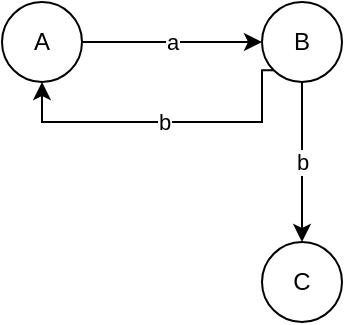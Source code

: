 <mxfile version="24.7.16">
  <diagram name="Sivu-1" id="ggbjfOj95FqudFDkk8cE">
    <mxGraphModel dx="581" dy="326" grid="1" gridSize="10" guides="1" tooltips="1" connect="1" arrows="1" fold="1" page="1" pageScale="1" pageWidth="827" pageHeight="1169" math="0" shadow="0">
      <root>
        <mxCell id="0" />
        <mxCell id="1" parent="0" />
        <mxCell id="AOhq4kajDDy-bIf-BOWg-4" value="a" style="edgeStyle=orthogonalEdgeStyle;rounded=0;orthogonalLoop=1;jettySize=auto;html=1;entryX=0;entryY=0.5;entryDx=0;entryDy=0;" edge="1" parent="1" source="AOhq4kajDDy-bIf-BOWg-1" target="AOhq4kajDDy-bIf-BOWg-2">
          <mxGeometry relative="1" as="geometry" />
        </mxCell>
        <mxCell id="AOhq4kajDDy-bIf-BOWg-1" value="A" style="ellipse;whiteSpace=wrap;html=1;" vertex="1" parent="1">
          <mxGeometry x="110" y="140" width="40" height="40" as="geometry" />
        </mxCell>
        <mxCell id="AOhq4kajDDy-bIf-BOWg-5" value="b" style="edgeStyle=orthogonalEdgeStyle;rounded=0;orthogonalLoop=1;jettySize=auto;html=1;entryX=0.5;entryY=0;entryDx=0;entryDy=0;" edge="1" parent="1" source="AOhq4kajDDy-bIf-BOWg-2" target="AOhq4kajDDy-bIf-BOWg-3">
          <mxGeometry relative="1" as="geometry" />
        </mxCell>
        <mxCell id="AOhq4kajDDy-bIf-BOWg-6" value="b" style="edgeStyle=orthogonalEdgeStyle;rounded=0;orthogonalLoop=1;jettySize=auto;html=1;exitX=0;exitY=1;exitDx=0;exitDy=0;" edge="1" parent="1" source="AOhq4kajDDy-bIf-BOWg-2" target="AOhq4kajDDy-bIf-BOWg-1">
          <mxGeometry relative="1" as="geometry">
            <Array as="points">
              <mxPoint x="240" y="174" />
              <mxPoint x="240" y="200" />
              <mxPoint x="130" y="200" />
            </Array>
          </mxGeometry>
        </mxCell>
        <mxCell id="AOhq4kajDDy-bIf-BOWg-2" value="B" style="ellipse;whiteSpace=wrap;html=1;" vertex="1" parent="1">
          <mxGeometry x="240" y="140" width="40" height="40" as="geometry" />
        </mxCell>
        <mxCell id="AOhq4kajDDy-bIf-BOWg-3" value="C" style="ellipse;whiteSpace=wrap;html=1;" vertex="1" parent="1">
          <mxGeometry x="240" y="260" width="40" height="40" as="geometry" />
        </mxCell>
      </root>
    </mxGraphModel>
  </diagram>
</mxfile>
